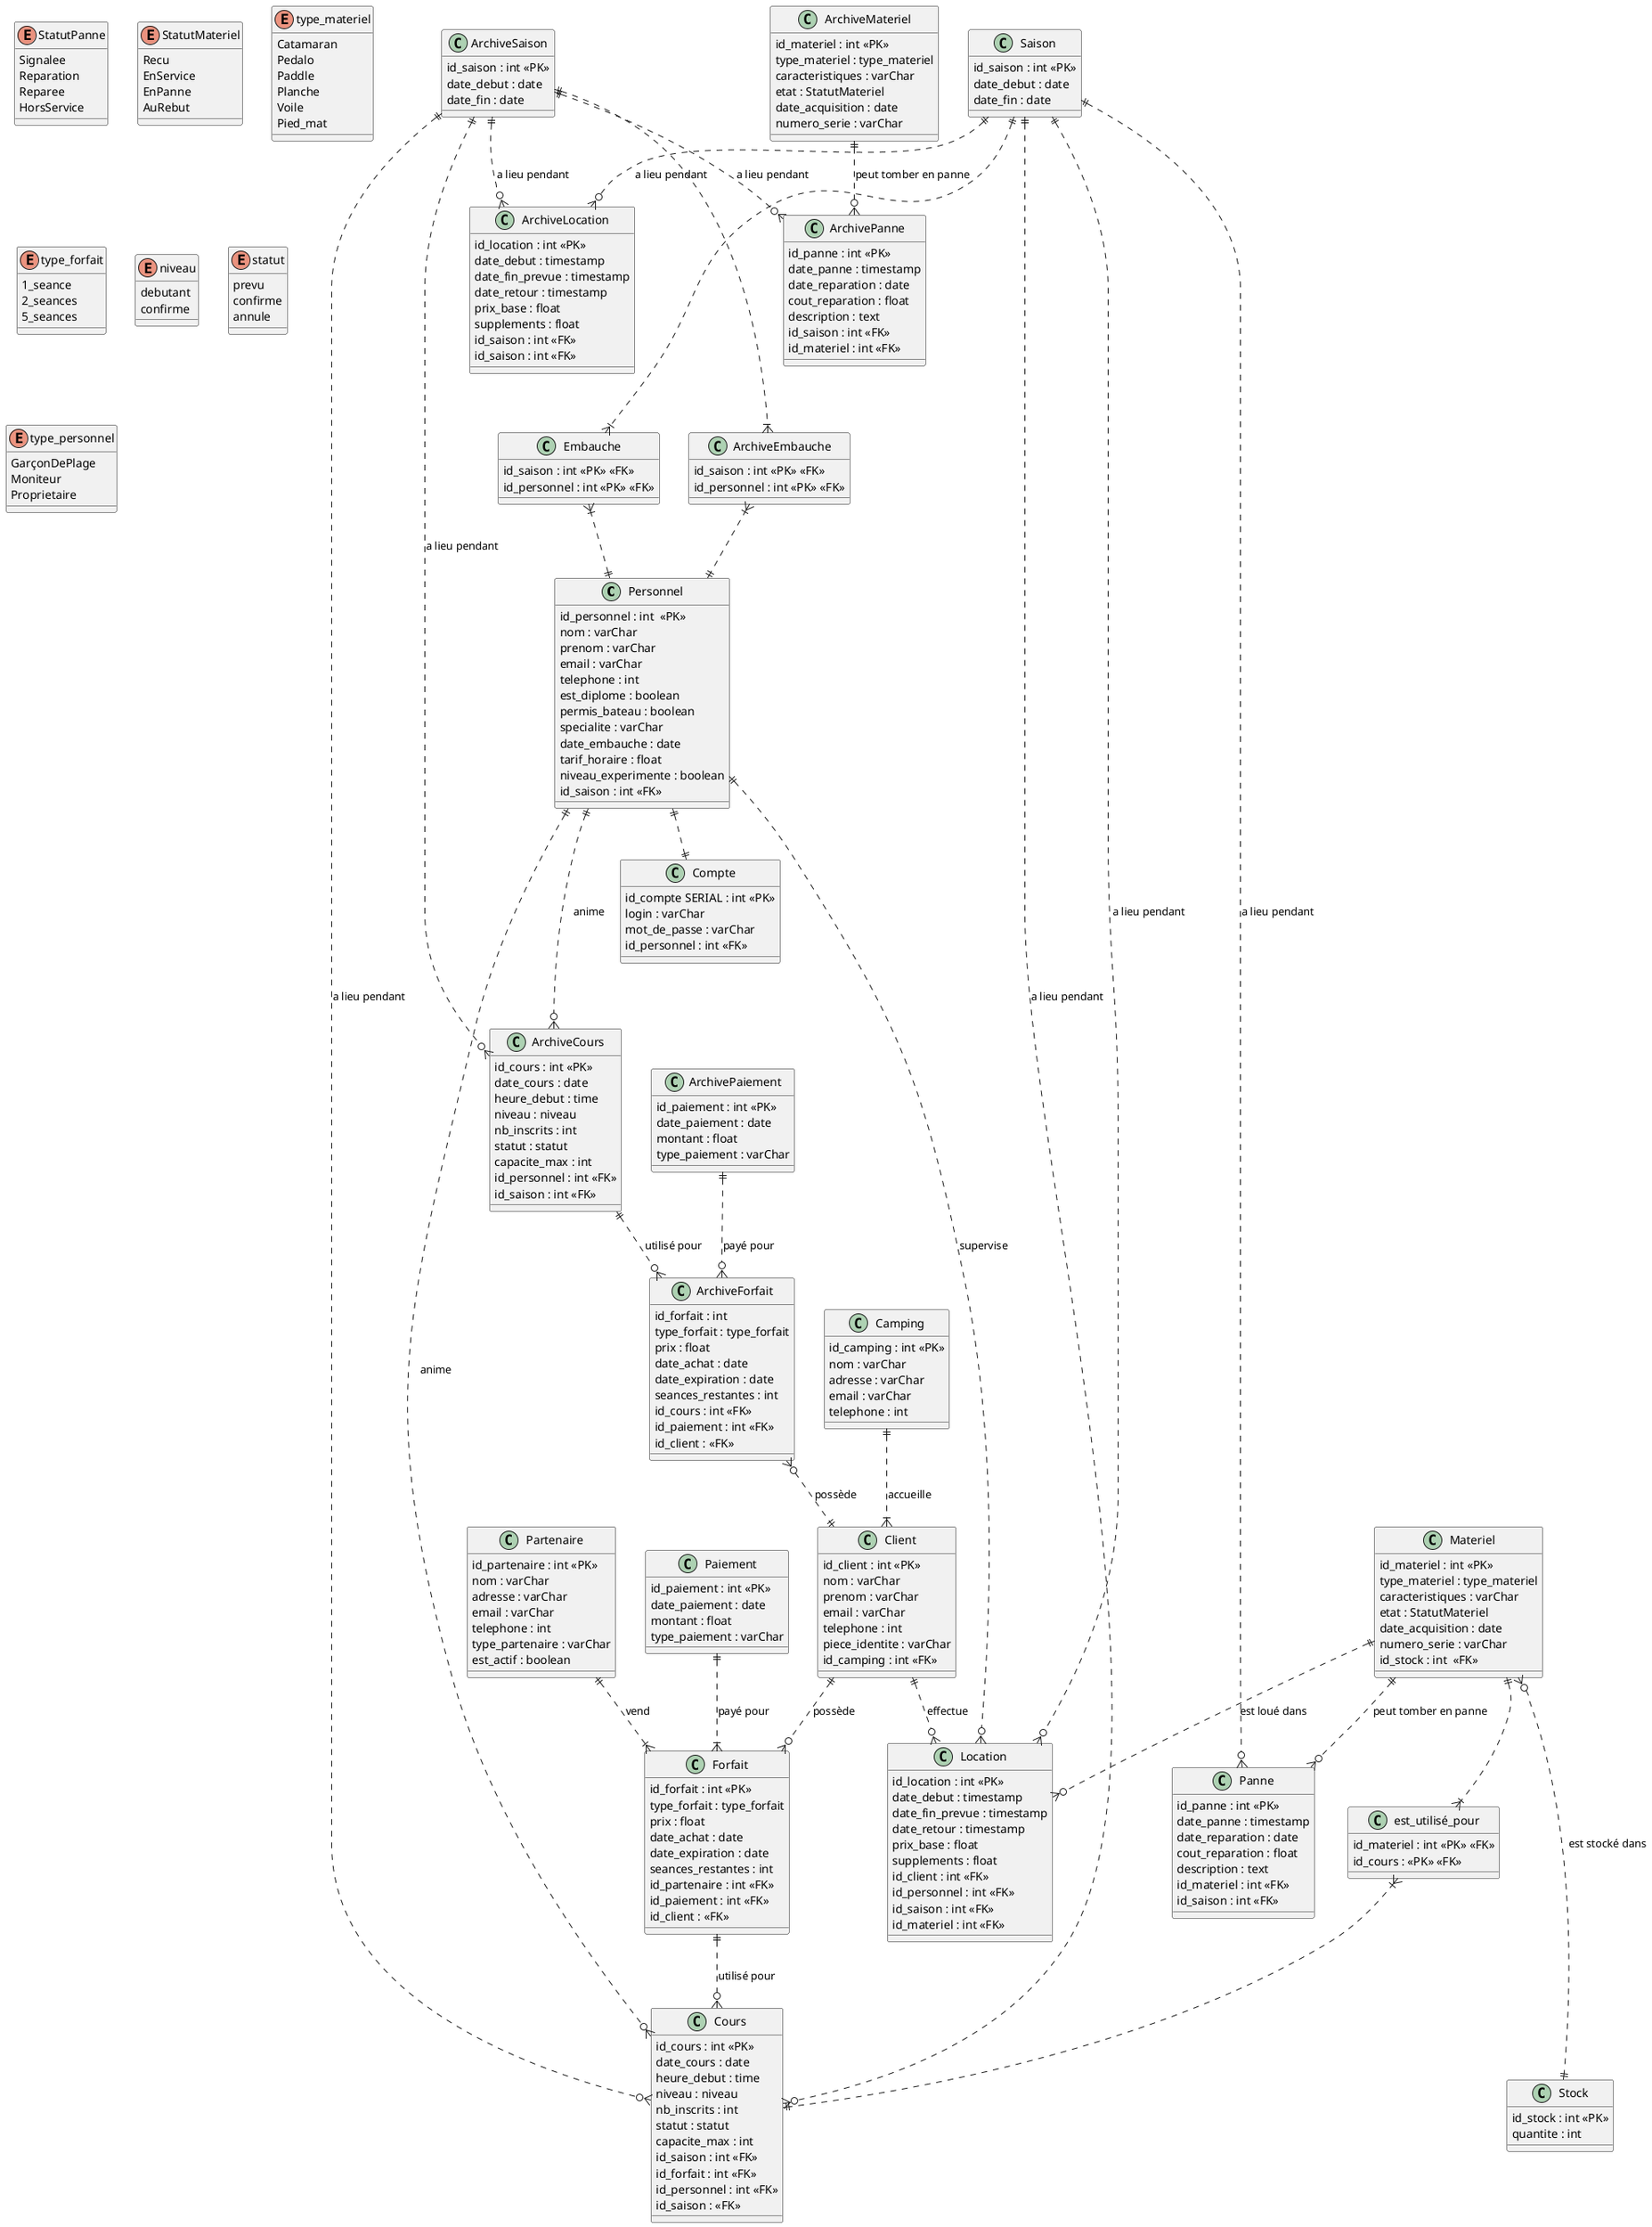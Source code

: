 @startuml
    class Personnel {
        id_personnel : int  <<PK>>
        nom : varChar
        prenom : varChar
        email : varChar
        telephone : int
        est_diplome : boolean
        permis_bateau : boolean
        specialite : varChar
        date_embauche : date
        tarif_horaire : float
        niveau_experimente : boolean
        id_saison : int <<FK>>
    }

    class ArchiveEmbauche {
        id_saison : int <<PK>> <<FK>>
        id_personnel : int <<PK>> <<FK>>
    }

    class Embauche {
        id_saison : int <<PK>> <<FK>>
        id_personnel : int <<PK>> <<FK>>
    }

    class Saison {
        id_saison : int <<PK>>
        date_debut : date
        date_fin : date
    }

    class ArchiveSaison {
        id_saison : int <<PK>>
        date_debut : date
        date_fin : date
    }

    class Client {
        id_client : int <<PK>>
        nom : varChar
        prenom : varChar
        email : varChar
        telephone : int
        piece_identite : varChar
        id_camping : int <<FK>>
    }

    class Materiel {
        id_materiel : int <<PK>>
        type_materiel : type_materiel
        caracteristiques : varChar
        etat : StatutMateriel
        date_acquisition : date
        numero_serie : varChar
        id_stock : int  <<FK>>
    }

    class est_utilisé_pour {
        id_materiel : int <<PK>> <<FK>>
        id_cours : <<PK>> <<FK>>
    }

    class ArchiveMateriel {
        id_materiel : int <<PK>>
        type_materiel : type_materiel
        caracteristiques : varChar
        etat : StatutMateriel
        date_acquisition : date
        numero_serie : varChar
    }

    class Forfait {
        id_forfait : int <<PK>>
        type_forfait : type_forfait
        prix : float
        date_achat : date
        date_expiration : date
        seances_restantes : int
        id_partenaire : int <<FK>>
        id_paiement : int <<FK>>
        id_client : <<FK>>
    }

    class ArchiveForfait {
        id_forfait : int
        type_forfait : type_forfait
        prix : float
        date_achat : date
        date_expiration : date
        seances_restantes : int
        id_cours : int <<FK>>
        id_paiement : int <<FK>>
        id_client : <<FK>>
    }

    class Partenaire {
        id_partenaire : int <<PK>>
        nom : varChar
        adresse : varChar
        email : varChar
        telephone : int
        type_partenaire : varChar
        est_actif : boolean
    }

    class Camping {
        id_camping : int <<PK>>
        nom : varChar
        adresse : varChar
        email : varChar
        telephone : int
    }

    class Cours {
        id_cours : int <<PK>>
        date_cours : date
        heure_debut : time
        niveau : niveau
        nb_inscrits : int
        statut : statut
        capacite_max : int
        id_saison : int <<FK>>
        id_forfait : int <<FK>>
        id_personnel : int <<FK>>
        id_saison : <<FK>>
    }

    class ArchiveCours {
        id_cours : int <<PK>>
        date_cours : date
        heure_debut : time
        niveau : niveau
        nb_inscrits : int
        statut : statut
        capacite_max : int
        id_personnel : int <<FK>>
        id_saison : int <<FK>>
    }

    class Location {
        id_location : int <<PK>>
        date_debut : timestamp
        date_fin_prevue : timestamp
        date_retour : timestamp
        prix_base : float
        supplements : float
        id_client : int <<FK>>
        id_personnel : int <<FK>>
        id_saison : int <<FK>>
        id_materiel : int <<FK>>
    }

    class ArchiveLocation {
        id_location : int <<PK>>
        date_debut : timestamp
        date_fin_prevue : timestamp
        date_retour : timestamp
        prix_base : float
        supplements : float
        id_saison : int <<FK>>
        id_saison : int <<FK>>
    }

    class Panne {
        id_panne : int <<PK>>
        date_panne : timestamp
        date_reparation : date
        cout_reparation : float
        description : text
        id_materiel : int <<FK>>
        id_saison : int <<FK>>
    }

    class ArchivePanne {
        id_panne : int <<PK>>
        date_panne : timestamp
        date_reparation : date
        cout_reparation : float
        description : text
        id_saison : int <<FK>>
        id_materiel : int <<FK>>
    }

    class Stock {
        id_stock : int <<PK>>
        quantite : int
    }

    class Paiement {
        id_paiement : int <<PK>>
        date_paiement : date
        montant : float
        type_paiement : varChar
    }

    class ArchivePaiement {
        id_paiement : int <<PK>>
        date_paiement : date
        montant : float
        type_paiement : varChar
    }

    class Compte {
	    id_compte SERIAL : int <<PK>>
	    login : varChar
	    mot_de_passe : varChar
        id_personnel : int <<FK>>
    }

    enum StatutPanne {
        Signalee
        Reparation
        Reparee
        HorsService
    }

    enum StatutMateriel {
        Recu
        EnService
        EnPanne
        AuRebut
    }

    enum type_materiel {
        Catamaran
        Pedalo
        Paddle
        Planche
        Voile
        Pied_mat
    }
	
    enum type_forfait {
        1_seance
        2_seances
        5_seances
    }
	
    enum niveau {
        debutant
        confirme
    }

    enum statut {
        prevu
        confirme
        annule
    }

    enum type_personnel {
        GarçonDePlage
        Moniteur
        Proprietaire
    }
	

    Client ||..o{ Forfait: possède
    Client ||..o{ Location: effectue
    Personnel ||..o{ Cours: anime
    Materiel ||..o{ Location: est loué dans
    Forfait ||..o{ Cours: utilisé pour
    Personnel ||..o{ Location: supervise
    Materiel ||..o{ Panne: peut tomber en panne
    ArchiveMateriel ||..o{ ArchivePanne: peut tomber en panne
    Materiel }o...|| Stock: est stocké dans
    ArchiveCours ||..o{ ArchiveForfait: utilisé pour
    Personnel ||...o{ ArchiveCours : anime
    ArchiveForfait }o..|| Client: possède
    Partenaire ||..|{ Forfait: vend
    Camping ||..|{ Client: accueille
    Materiel ||..|{ est_utilisé_pour
    est_utilisé_pour }|..|| Cours
    Paiement ||..|{ Forfait: payé pour
    Saison ||...|{ Embauche
    Embauche }|..||Personnel
    Saison ||..o{ Cours: a lieu pendant
    Saison ||..o{ Location: a lieu pendant
    Saison ||..o{ Panne: a lieu pendant
    Saison ||..o{ ArchiveLocation: a lieu pendant
    ArchiveSaison ||...|{ ArchiveEmbauche
    ArchiveEmbauche }|..||Personnel
    ArchiveSaison ||..o{ Cours: a lieu pendant
    ArchiveSaison ||..o{ ArchivePanne: a lieu pendant
    ArchiveSaison ||..o{ ArchiveCours: a lieu pendant
    ArchiveSaison ||..o{ ArchiveLocation: a lieu pendant
    ArchivePaiement ||..o{ ArchiveForfait: payé pour
    Personnel ||..|| Compte

@enduml
